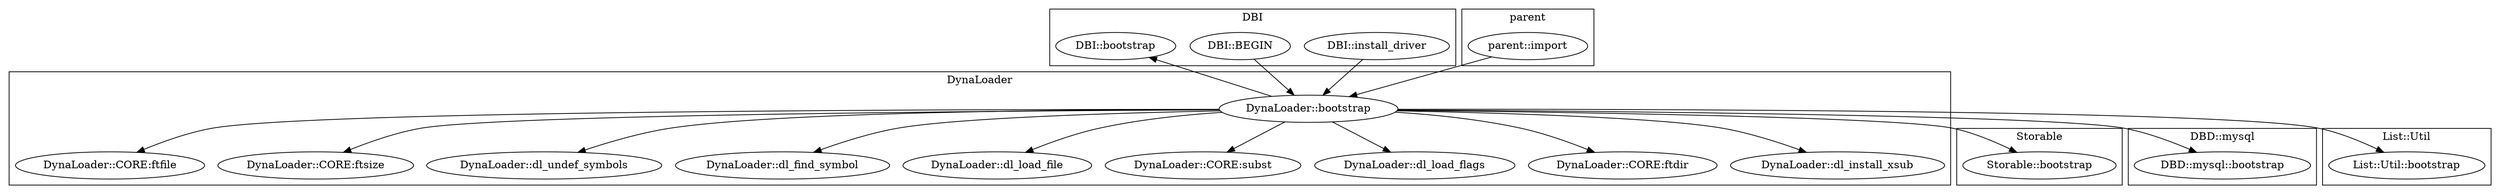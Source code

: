 digraph {
graph [overlap=false]
subgraph cluster_Storable {
	label="Storable";
	"Storable::bootstrap";
}
subgraph cluster_DynaLoader {
	label="DynaLoader";
	"DynaLoader::CORE:ftfile";
	"DynaLoader::CORE:ftsize";
	"DynaLoader::dl_undef_symbols";
	"DynaLoader::dl_find_symbol";
	"DynaLoader::dl_load_file";
	"DynaLoader::CORE:subst";
	"DynaLoader::dl_load_flags";
	"DynaLoader::CORE:ftdir";
	"DynaLoader::dl_install_xsub";
	"DynaLoader::bootstrap";
}
subgraph cluster_DBI {
	label="DBI";
	"DBI::install_driver";
	"DBI::BEGIN";
	"DBI::bootstrap";
}
subgraph cluster_DBD_mysql {
	label="DBD::mysql";
	"DBD::mysql::bootstrap";
}
subgraph cluster_List_Util {
	label="List::Util";
	"List::Util::bootstrap";
}
subgraph cluster_parent {
	label="parent";
	"parent::import";
}
"DynaLoader::bootstrap" -> "DynaLoader::dl_find_symbol";
"DynaLoader::bootstrap" -> "DBI::bootstrap";
"DynaLoader::bootstrap" -> "DynaLoader::CORE:ftdir";
"DynaLoader::bootstrap" -> "DynaLoader::CORE:ftsize";
"DynaLoader::bootstrap" -> "DynaLoader::dl_undef_symbols";
"DynaLoader::bootstrap" -> "DynaLoader::dl_load_file";
"DBI::BEGIN" -> "DynaLoader::bootstrap";
"DBI::install_driver" -> "DynaLoader::bootstrap";
"parent::import" -> "DynaLoader::bootstrap";
"DynaLoader::bootstrap" -> "DynaLoader::dl_load_flags";
"DynaLoader::bootstrap" -> "List::Util::bootstrap";
"DynaLoader::bootstrap" -> "DynaLoader::dl_install_xsub";
"DynaLoader::bootstrap" -> "DynaLoader::CORE:ftfile";
"DynaLoader::bootstrap" -> "DynaLoader::CORE:subst";
"DynaLoader::bootstrap" -> "DBD::mysql::bootstrap";
"DynaLoader::bootstrap" -> "Storable::bootstrap";
}
